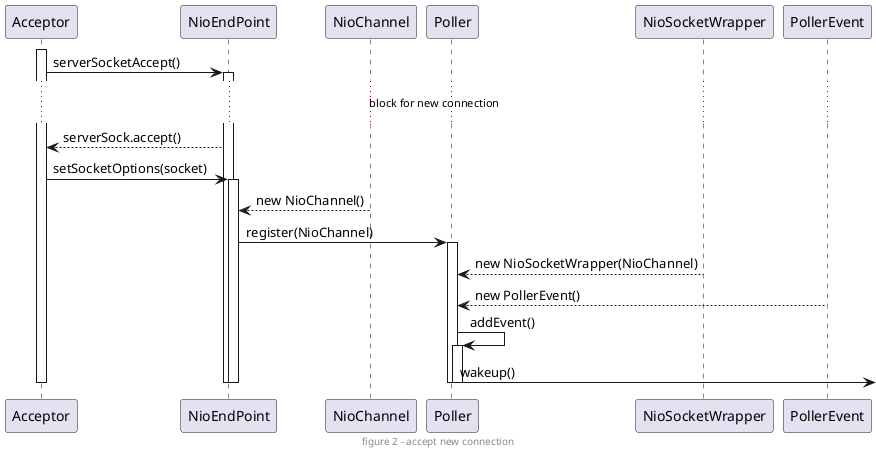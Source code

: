 @startuml tomcat-request-process-acceptor
activate Acceptor
Acceptor -> NioEndPoint : serverSocketAccept()
    activate NioEndPoint
        ... block for new connection ...
        Acceptor <-- NioEndPoint : serverSock.accept()
        Acceptor -> NioEndPoint : setSocketOptions(socket)
        activate NioEndPoint
            NioEndPoint <-- NioChannel : new NioChannel()
            NioEndPoint -> Poller : register(NioChannel)
            activate Poller
                Poller <-- NioSocketWrapper : new NioSocketWrapper(NioChannel)
                Poller <-- PollerEvent : new PollerEvent()
                Poller -> Poller : addEvent()
                activate Poller
                    Poller ->  : wakeup()
                deactivate Poller
            deactivate Poller
        deactivate NioEndPoint
    deactivate NioEndPoint
deactivate Acceptor
footer
figure 2 - accept new connection
endfooter
@enduml
